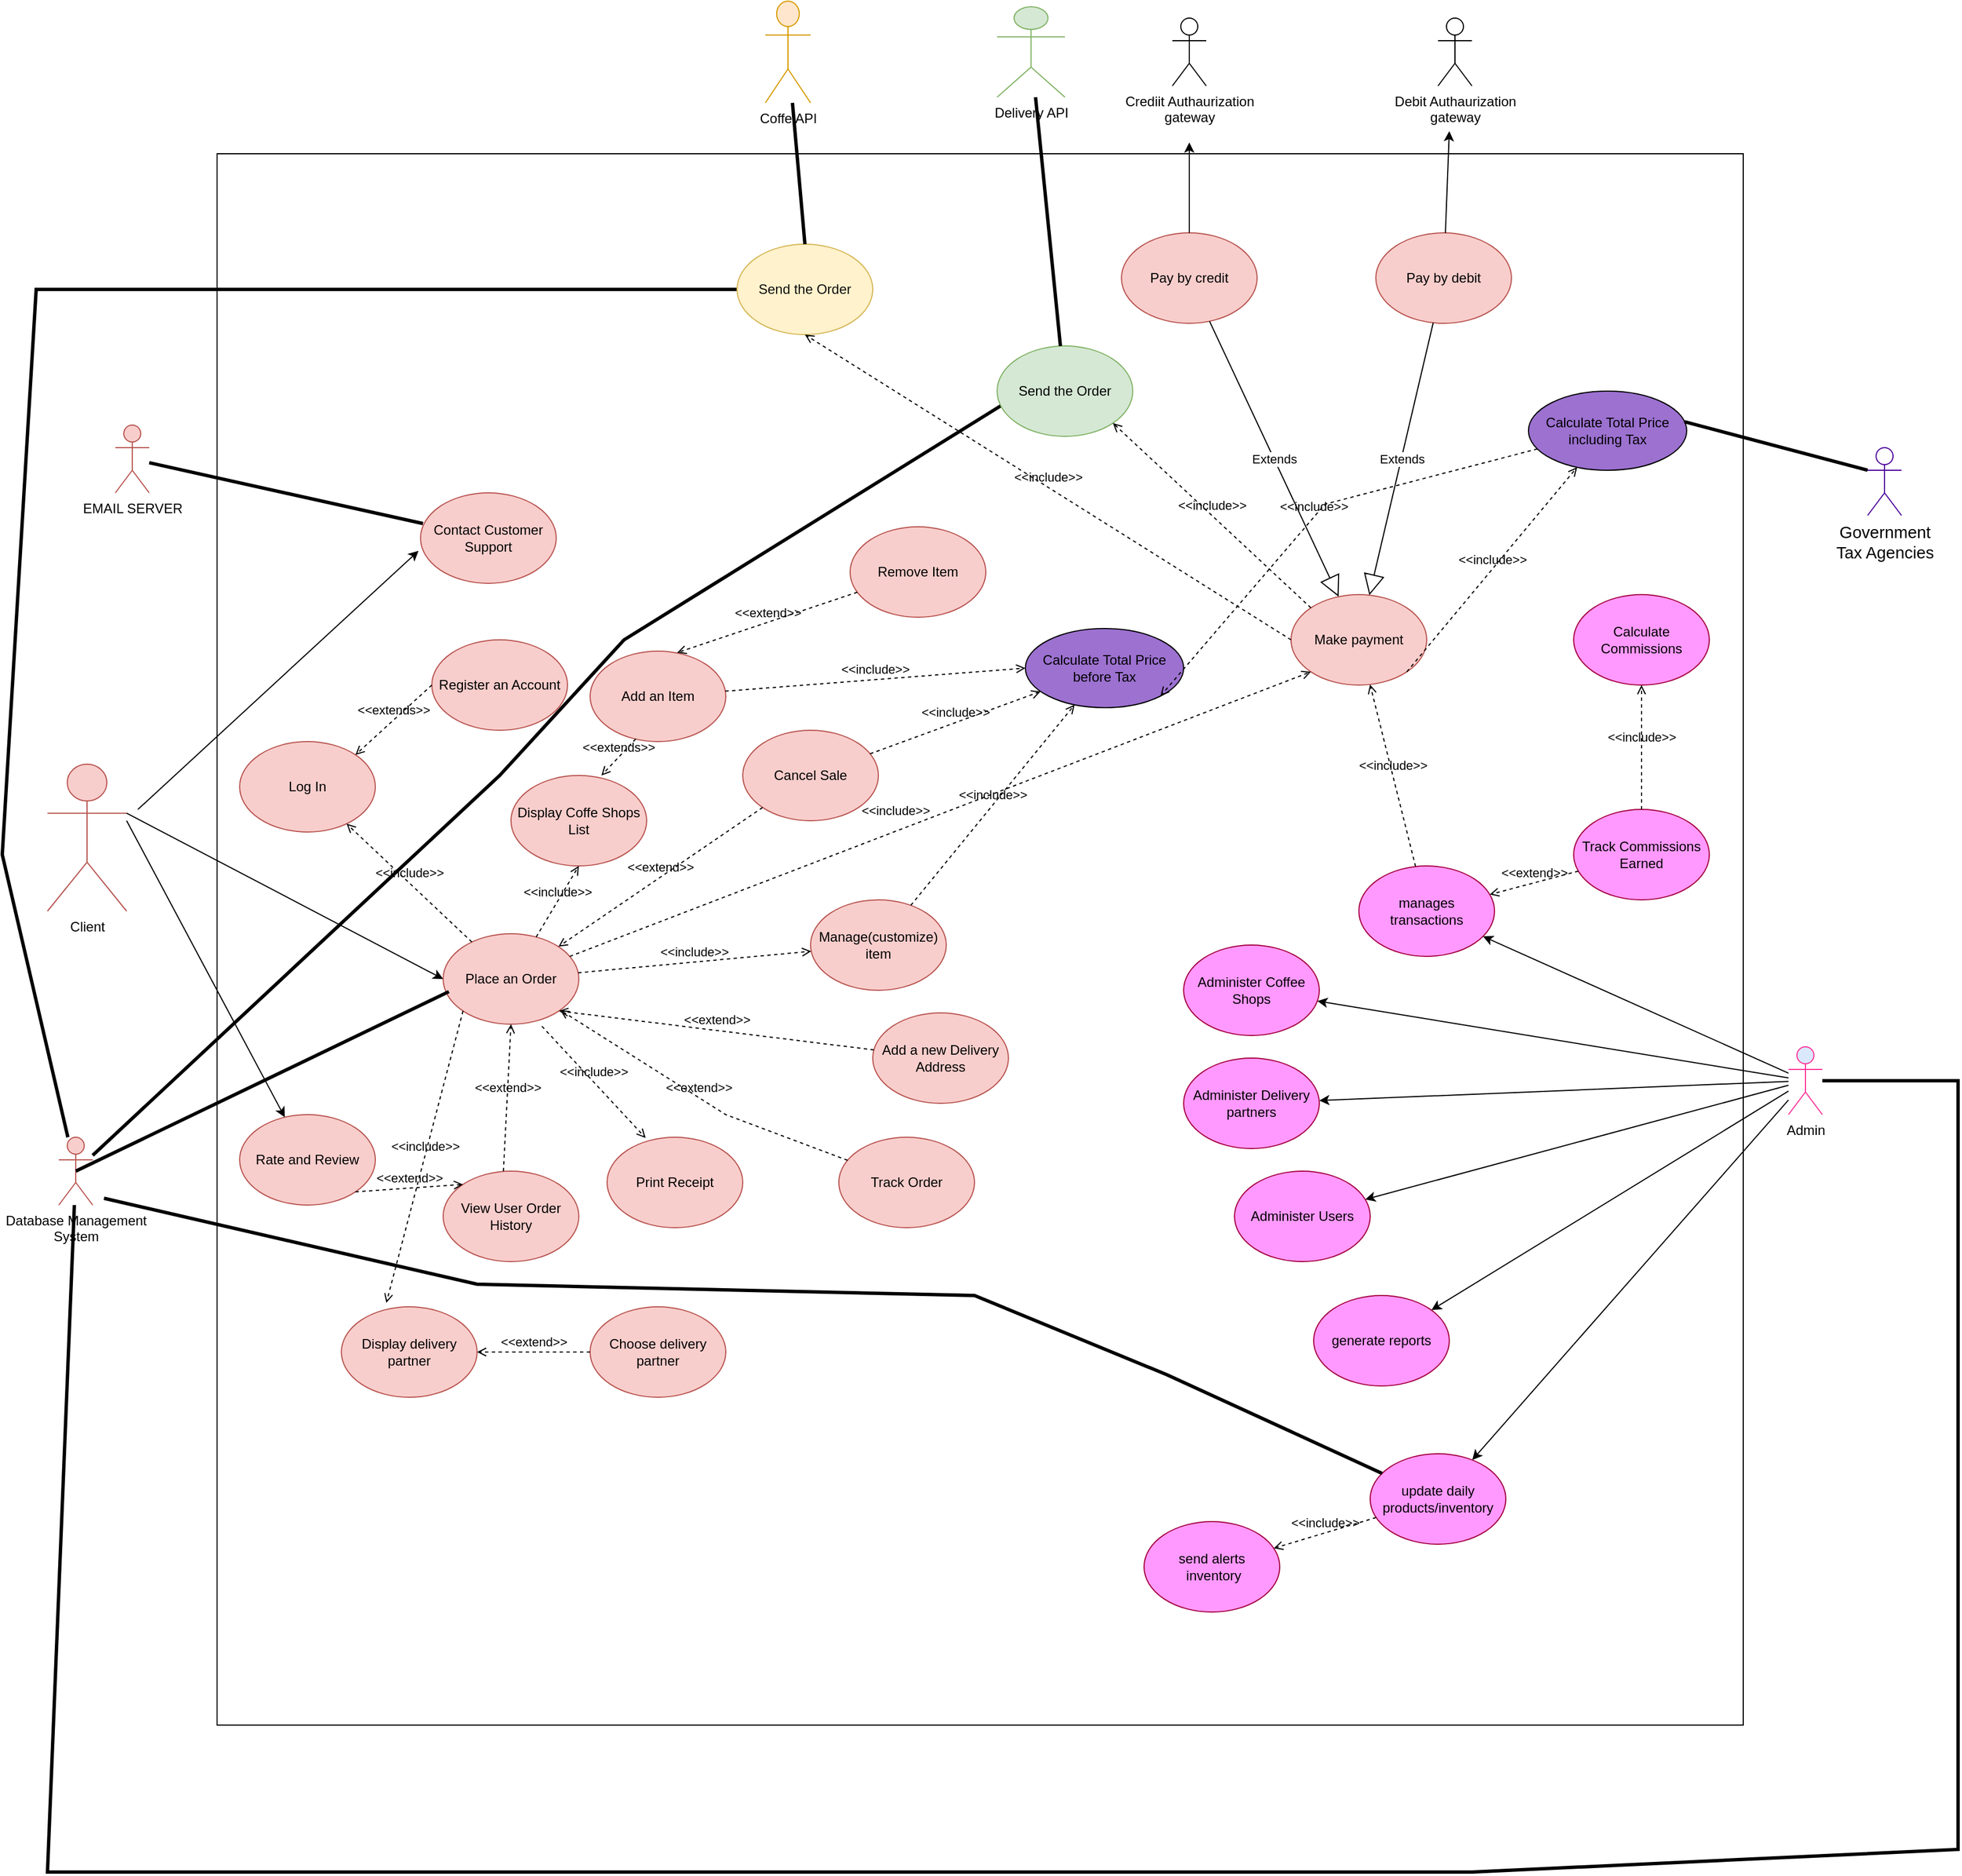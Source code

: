 <mxfile version="22.0.0" type="device">
  <diagram name="Page-1" id="sTJRgvNXDzEMZFxZdlQw">
    <mxGraphModel dx="4395" dy="4250" grid="1" gridSize="10" guides="1" tooltips="1" connect="1" arrows="1" fold="1" page="1" pageScale="1" pageWidth="850" pageHeight="1100" math="0" shadow="0">
      <root>
        <mxCell id="0" />
        <mxCell id="1" parent="0" />
        <mxCell id="hMdqXQ48uwnXY_CMlgty-1" value="" style="rounded=0;whiteSpace=wrap;html=1;" parent="1" vertex="1">
          <mxGeometry x="-100" y="-1420" width="1350" height="1390" as="geometry" />
        </mxCell>
        <mxCell id="Xq5EUk7_nCSowlIjBaB1-1" value="Register an Account" style="ellipse;whiteSpace=wrap;html=1;fillColor=#f8cecc;strokeColor=#b85450;fontColor=#000000;" parent="1" vertex="1">
          <mxGeometry x="90" y="-990" width="120" height="80" as="geometry" />
        </mxCell>
        <mxCell id="Xq5EUk7_nCSowlIjBaB1-2" value="Log In" style="ellipse;whiteSpace=wrap;html=1;fillColor=#f8cecc;strokeColor=#b85450;fontColor=#000000;" parent="1" vertex="1">
          <mxGeometry x="-80" y="-900" width="120" height="80" as="geometry" />
        </mxCell>
        <mxCell id="Xq5EUk7_nCSowlIjBaB1-3" value="Place an Order" style="ellipse;whiteSpace=wrap;html=1;fillColor=#f8cecc;strokeColor=#b85450;fontColor=#000000;" parent="1" vertex="1">
          <mxGeometry x="100" y="-730" width="120" height="80" as="geometry" />
        </mxCell>
        <mxCell id="Xq5EUk7_nCSowlIjBaB1-5" value="Add an Item" style="ellipse;whiteSpace=wrap;html=1;fillColor=#f8cecc;strokeColor=#b85450;fontColor=#000000;" parent="1" vertex="1">
          <mxGeometry x="230" y="-980" width="120" height="80" as="geometry" />
        </mxCell>
        <mxCell id="Xq5EUk7_nCSowlIjBaB1-6" value="Manage(customize) item" style="ellipse;whiteSpace=wrap;html=1;fillColor=#f8cecc;strokeColor=#b85450;fontColor=#000000;" parent="1" vertex="1">
          <mxGeometry x="425" y="-760" width="120" height="80" as="geometry" />
        </mxCell>
        <mxCell id="Xq5EUk7_nCSowlIjBaB1-8" value="Add a new Delivery Address" style="ellipse;whiteSpace=wrap;html=1;fillColor=#f8cecc;strokeColor=#b85450;fontColor=#000000;" parent="1" vertex="1">
          <mxGeometry x="480" y="-660" width="120" height="80" as="geometry" />
        </mxCell>
        <mxCell id="Xq5EUk7_nCSowlIjBaB1-10" value="Track Order" style="ellipse;whiteSpace=wrap;html=1;fillColor=#f8cecc;strokeColor=#b85450;fontColor=#000000;" parent="1" vertex="1">
          <mxGeometry x="450" y="-550" width="120" height="80" as="geometry" />
        </mxCell>
        <mxCell id="Xq5EUk7_nCSowlIjBaB1-11" value="View User Order History" style="ellipse;whiteSpace=wrap;html=1;fillColor=#f8cecc;strokeColor=#b85450;fontColor=#000000;" parent="1" vertex="1">
          <mxGeometry x="100" y="-520" width="120" height="80" as="geometry" />
        </mxCell>
        <mxCell id="Xq5EUk7_nCSowlIjBaB1-12" value="Rate and Review" style="ellipse;whiteSpace=wrap;html=1;fillColor=#f8cecc;strokeColor=#b85450;fontColor=#000000;" parent="1" vertex="1">
          <mxGeometry x="-80" y="-570" width="120" height="80" as="geometry" />
        </mxCell>
        <mxCell id="Xq5EUk7_nCSowlIjBaB1-13" value="Contact Customer Support" style="ellipse;whiteSpace=wrap;html=1;fillColor=#f8cecc;strokeColor=#b85450;fontColor=#000000;" parent="1" vertex="1">
          <mxGeometry x="80" y="-1120" width="120" height="80" as="geometry" />
        </mxCell>
        <mxCell id="Xq5EUk7_nCSowlIjBaB1-19" value="Administer Users" style="ellipse;whiteSpace=wrap;html=1;fillColor=#ff99ff;strokeColor=#A50040;fontColor=#000000;" parent="1" vertex="1">
          <mxGeometry x="800" y="-520" width="120" height="80" as="geometry" />
        </mxCell>
        <mxCell id="Xq5EUk7_nCSowlIjBaB1-20" value="Administer Coffee Shops" style="ellipse;whiteSpace=wrap;html=1;fillColor=#ff99ff;strokeColor=#A50040;fontColor=#000000;" parent="1" vertex="1">
          <mxGeometry x="755" y="-720" width="120" height="80" as="geometry" />
        </mxCell>
        <mxCell id="Xq5EUk7_nCSowlIjBaB1-21" value="Administer Delivery partners" style="ellipse;whiteSpace=wrap;html=1;fillColor=#ff99ff;strokeColor=#A50040;fontColor=#000000;" parent="1" vertex="1">
          <mxGeometry x="755" y="-620" width="120" height="80" as="geometry" />
        </mxCell>
        <mxCell id="Xq5EUk7_nCSowlIjBaB1-22" value="manages&lt;br&gt;transactions" style="ellipse;whiteSpace=wrap;html=1;fillColor=#ff99ff;strokeColor=#A50040;fontColor=#000000;rotation=0;" parent="1" vertex="1">
          <mxGeometry x="910" y="-790" width="120" height="80" as="geometry" />
        </mxCell>
        <mxCell id="Xq5EUk7_nCSowlIjBaB1-23" value="Calculate Commissions" style="ellipse;whiteSpace=wrap;html=1;fillColor=#FF99FF;fontColor=#000000;strokeColor=#A50040;" parent="1" vertex="1">
          <mxGeometry x="1100" y="-1030" width="120" height="80" as="geometry" />
        </mxCell>
        <mxCell id="Xq5EUk7_nCSowlIjBaB1-24" value="Track Commissions Earned" style="ellipse;whiteSpace=wrap;html=1;fillColor=#FF99FF;fontColor=#000000;strokeColor=#A50040;" parent="1" vertex="1">
          <mxGeometry x="1100" y="-840" width="120" height="80" as="geometry" />
        </mxCell>
        <mxCell id="Xq5EUk7_nCSowlIjBaB1-25" value="Client" style="shape=umlActor;verticalLabelPosition=bottom;verticalAlign=top;html=1;outlineConnect=0;fillColor=#f8cecc;strokeColor=#b85450;" parent="1" vertex="1">
          <mxGeometry x="-250" y="-880" width="70" height="130" as="geometry" />
        </mxCell>
        <mxCell id="Xq5EUk7_nCSowlIjBaB1-26" value="Coffe API" style="shape=umlActor;verticalLabelPosition=bottom;verticalAlign=top;html=1;outlineConnect=0;fillColor=#ffe6cc;strokeColor=#d79b00;" parent="1" vertex="1">
          <mxGeometry x="385" y="-1555" width="40" height="90" as="geometry" />
        </mxCell>
        <mxCell id="Xq5EUk7_nCSowlIjBaB1-29" value="Delivery API" style="shape=umlActor;verticalLabelPosition=bottom;verticalAlign=top;html=1;outlineConnect=0;fillColor=#d5e8d4;strokeColor=#82b366;" parent="1" vertex="1">
          <mxGeometry x="590" y="-1550" width="60" height="80" as="geometry" />
        </mxCell>
        <mxCell id="Xq5EUk7_nCSowlIjBaB1-30" value="Admin" style="shape=umlActor;verticalLabelPosition=bottom;verticalAlign=top;html=1;outlineConnect=0;fillColor=#dae8fc;strokeColor=#FF3399;" parent="1" vertex="1">
          <mxGeometry x="1290" y="-630" width="30" height="60" as="geometry" />
        </mxCell>
        <mxCell id="Xq5EUk7_nCSowlIjBaB1-33" value="" style="endArrow=classic;html=1;rounded=0;entryX=0;entryY=0.5;entryDx=0;entryDy=0;exitX=1;exitY=0.333;exitDx=0;exitDy=0;exitPerimeter=0;" parent="1" source="Xq5EUk7_nCSowlIjBaB1-25" target="Xq5EUk7_nCSowlIjBaB1-3" edge="1">
          <mxGeometry width="50" height="50" relative="1" as="geometry">
            <mxPoint x="-80" y="-820" as="sourcePoint" />
            <mxPoint x="260" y="-750" as="targetPoint" />
            <Array as="points" />
          </mxGeometry>
        </mxCell>
        <mxCell id="OXgtUQuK0AmhNx_8nESX-5" value="" style="endArrow=classic;html=1;rounded=0;" parent="1" source="Xq5EUk7_nCSowlIjBaB1-30" target="Xq5EUk7_nCSowlIjBaB1-19" edge="1">
          <mxGeometry width="50" height="50" relative="1" as="geometry">
            <mxPoint x="1244" y="-935" as="sourcePoint" />
            <mxPoint x="1315" y="-1020" as="targetPoint" />
          </mxGeometry>
        </mxCell>
        <mxCell id="OXgtUQuK0AmhNx_8nESX-6" value="" style="endArrow=classic;html=1;rounded=0;" parent="1" source="Xq5EUk7_nCSowlIjBaB1-30" target="Xq5EUk7_nCSowlIjBaB1-20" edge="1">
          <mxGeometry width="50" height="50" relative="1" as="geometry">
            <mxPoint x="1385" y="-966" as="sourcePoint" />
            <mxPoint x="1208" y="-1031" as="targetPoint" />
          </mxGeometry>
        </mxCell>
        <mxCell id="OXgtUQuK0AmhNx_8nESX-10" value="Cancel Sale" style="ellipse;whiteSpace=wrap;html=1;fillColor=#f8cecc;strokeColor=#b85450;fontColor=#000000;" parent="1" vertex="1">
          <mxGeometry x="365" y="-910" width="120" height="80" as="geometry" />
        </mxCell>
        <mxCell id="OXgtUQuK0AmhNx_8nESX-14" value="&amp;lt;&amp;lt;include&amp;gt;&amp;gt;" style="html=1;verticalAlign=bottom;labelBackgroundColor=none;endArrow=open;endFill=0;dashed=1;rounded=0;" parent="1" source="Xq5EUk7_nCSowlIjBaB1-3" target="Xq5EUk7_nCSowlIjBaB1-6" edge="1">
          <mxGeometry width="160" relative="1" as="geometry">
            <mxPoint x="498.052" y="-560.109" as="sourcePoint" />
            <mxPoint x="636" y="-575" as="targetPoint" />
          </mxGeometry>
        </mxCell>
        <mxCell id="OXgtUQuK0AmhNx_8nESX-16" value="Make payment" style="ellipse;whiteSpace=wrap;html=1;fillColor=#f8cecc;strokeColor=#b85450;fontColor=#000000;" parent="1" vertex="1">
          <mxGeometry x="850" y="-1030" width="120" height="80" as="geometry" />
        </mxCell>
        <mxCell id="OXgtUQuK0AmhNx_8nESX-18" value="&amp;lt;&amp;lt;extends&amp;gt;&amp;gt;" style="html=1;verticalAlign=bottom;labelBackgroundColor=none;endArrow=open;endFill=0;dashed=1;rounded=0;exitX=0.336;exitY=0.971;exitDx=0;exitDy=0;exitPerimeter=0;" parent="1" source="Xq5EUk7_nCSowlIjBaB1-5" edge="1">
          <mxGeometry width="160" relative="1" as="geometry">
            <mxPoint x="462.677" y="-587.033" as="sourcePoint" />
            <mxPoint x="240" y="-870" as="targetPoint" />
          </mxGeometry>
        </mxCell>
        <mxCell id="OXgtUQuK0AmhNx_8nESX-21" value="&amp;lt;&amp;lt;include&amp;gt;&amp;gt;" style="html=1;verticalAlign=bottom;labelBackgroundColor=none;endArrow=open;endFill=0;dashed=1;rounded=0;" parent="1" source="Xq5EUk7_nCSowlIjBaB1-3" target="Xq5EUk7_nCSowlIjBaB1-2" edge="1">
          <mxGeometry width="160" relative="1" as="geometry">
            <mxPoint x="183" y="-850" as="sourcePoint" />
            <mxPoint x="297" y="-1036" as="targetPoint" />
            <Array as="points" />
          </mxGeometry>
        </mxCell>
        <mxCell id="OXgtUQuK0AmhNx_8nESX-26" value="Display delivery partner" style="ellipse;whiteSpace=wrap;html=1;fillColor=#f8cecc;strokeColor=#b85450;fontColor=#000000;" parent="1" vertex="1">
          <mxGeometry x="10" y="-400" width="120" height="80" as="geometry" />
        </mxCell>
        <mxCell id="OXgtUQuK0AmhNx_8nESX-28" value="Calculate Total Price &lt;br&gt;including Tax" style="ellipse;whiteSpace=wrap;html=1;gradientColor=none;fillColor=#9c71d0;" parent="1" vertex="1">
          <mxGeometry x="1060" y="-1210" width="140" height="70" as="geometry" />
        </mxCell>
        <mxCell id="OXgtUQuK0AmhNx_8nESX-30" value="Calculate Total Price &lt;br&gt;before Tax" style="ellipse;whiteSpace=wrap;html=1;gradientColor=none;fillColor=#9c71d0;" parent="1" vertex="1">
          <mxGeometry x="615" y="-1000" width="140" height="70" as="geometry" />
        </mxCell>
        <mxCell id="OXgtUQuK0AmhNx_8nESX-31" value="&amp;lt;&amp;lt;include&amp;gt;&amp;gt;" style="html=1;verticalAlign=bottom;labelBackgroundColor=none;endArrow=open;endFill=0;dashed=1;rounded=0;entryX=1;entryY=1;entryDx=0;entryDy=0;" parent="1" source="OXgtUQuK0AmhNx_8nESX-28" target="OXgtUQuK0AmhNx_8nESX-30" edge="1">
          <mxGeometry width="160" relative="1" as="geometry">
            <mxPoint x="940" y="-935" as="sourcePoint" />
            <mxPoint x="870" y="-935" as="targetPoint" />
            <Array as="points">
              <mxPoint x="880" y="-1110" />
            </Array>
          </mxGeometry>
        </mxCell>
        <mxCell id="OXgtUQuK0AmhNx_8nESX-32" value="&lt;span style=&quot;font-size:11.0pt;line-height:&lt;br/&gt;115%;font-family:&amp;quot;Calibri&amp;quot;,sans-serif;mso-ascii-theme-font:minor-latin;&lt;br/&gt;mso-fareast-font-family:Calibri;mso-fareast-theme-font:minor-latin;mso-hansi-theme-font:&lt;br/&gt;minor-latin;mso-bidi-font-family:&amp;quot;Times New Roman&amp;quot;;mso-bidi-theme-font:minor-bidi;&lt;br/&gt;mso-ansi-language:EN-US;mso-fareast-language:EN-US;mso-bidi-language:AR-SA&quot; lang=&quot;EN-US&quot;&gt;Government&lt;br/&gt;Tax Agencies&lt;/span&gt;" style="shape=umlActor;verticalLabelPosition=bottom;verticalAlign=top;html=1;strokeColor=#4C0099;fillColor=#FFFFFF;" parent="1" vertex="1">
          <mxGeometry x="1360" y="-1160" width="30" height="60" as="geometry" />
        </mxCell>
        <mxCell id="OXgtUQuK0AmhNx_8nESX-33" value="&amp;lt;&amp;lt;include&amp;gt;&amp;gt;" style="html=1;verticalAlign=bottom;labelBackgroundColor=none;endArrow=open;endFill=0;dashed=1;rounded=0;entryX=0;entryY=0.5;entryDx=0;entryDy=0;" parent="1" source="Xq5EUk7_nCSowlIjBaB1-5" target="OXgtUQuK0AmhNx_8nESX-30" edge="1">
          <mxGeometry width="160" relative="1" as="geometry">
            <mxPoint x="580" y="-980" as="sourcePoint" />
            <mxPoint x="828.02" y="-867.03" as="targetPoint" />
          </mxGeometry>
        </mxCell>
        <mxCell id="OXgtUQuK0AmhNx_8nESX-34" value="" style="endArrow=none;startArrow=none;endFill=0;startFill=0;endSize=8;html=1;verticalAlign=bottom;labelBackgroundColor=none;strokeWidth=3;rounded=0;exitX=0.986;exitY=0.386;exitDx=0;exitDy=0;entryX=0;entryY=0.333;entryDx=0;entryDy=0;entryPerimeter=0;exitPerimeter=0;" parent="1" source="OXgtUQuK0AmhNx_8nESX-28" target="OXgtUQuK0AmhNx_8nESX-32" edge="1">
          <mxGeometry width="160" relative="1" as="geometry">
            <mxPoint x="1655" y="-1410" as="sourcePoint" />
            <mxPoint x="1865" y="-1465" as="targetPoint" />
          </mxGeometry>
        </mxCell>
        <mxCell id="OXgtUQuK0AmhNx_8nESX-35" value="&amp;lt;&amp;lt;include&amp;gt;&amp;gt;" style="html=1;verticalAlign=bottom;labelBackgroundColor=none;endArrow=open;endFill=0;dashed=1;rounded=0;" parent="1" source="OXgtUQuK0AmhNx_8nESX-10" target="OXgtUQuK0AmhNx_8nESX-30" edge="1">
          <mxGeometry width="160" relative="1" as="geometry">
            <mxPoint x="670" y="-890" as="sourcePoint" />
            <mxPoint x="685" y="-866.25" as="targetPoint" />
          </mxGeometry>
        </mxCell>
        <mxCell id="OXgtUQuK0AmhNx_8nESX-36" value="&amp;lt;&amp;lt;include&amp;gt;&amp;gt;" style="html=1;verticalAlign=bottom;labelBackgroundColor=none;endArrow=open;endFill=0;dashed=1;rounded=0;" parent="1" source="Xq5EUk7_nCSowlIjBaB1-6" target="OXgtUQuK0AmhNx_8nESX-30" edge="1">
          <mxGeometry width="160" relative="1" as="geometry">
            <mxPoint x="436" y="-856" as="sourcePoint" />
            <mxPoint x="583" y="-939" as="targetPoint" />
          </mxGeometry>
        </mxCell>
        <mxCell id="OXgtUQuK0AmhNx_8nESX-37" value="Remove Item" style="ellipse;whiteSpace=wrap;html=1;fillColor=#f8cecc;strokeColor=#b85450;fontColor=#000000;" parent="1" vertex="1">
          <mxGeometry x="460" y="-1090" width="120" height="80" as="geometry" />
        </mxCell>
        <mxCell id="OXgtUQuK0AmhNx_8nESX-39" value="&amp;lt;&amp;lt;extend&amp;gt;&amp;gt;" style="html=1;verticalAlign=bottom;labelBackgroundColor=none;endArrow=open;endFill=0;dashed=1;rounded=0;entryX=0.641;entryY=0.017;entryDx=0;entryDy=0;entryPerimeter=0;" parent="1" source="OXgtUQuK0AmhNx_8nESX-37" target="Xq5EUk7_nCSowlIjBaB1-5" edge="1">
          <mxGeometry width="160" relative="1" as="geometry">
            <mxPoint x="209" y="-578" as="sourcePoint" />
            <mxPoint x="301" y="-592" as="targetPoint" />
            <Array as="points" />
          </mxGeometry>
        </mxCell>
        <mxCell id="OXgtUQuK0AmhNx_8nESX-40" value="Print Receipt" style="ellipse;whiteSpace=wrap;html=1;fillColor=#f8cecc;strokeColor=#b85450;fontColor=#000000;" parent="1" vertex="1">
          <mxGeometry x="245" y="-550" width="120" height="80" as="geometry" />
        </mxCell>
        <mxCell id="OXgtUQuK0AmhNx_8nESX-41" value="&amp;lt;&amp;lt;include&amp;gt;&amp;gt;" style="html=1;verticalAlign=bottom;labelBackgroundColor=none;endArrow=open;endFill=0;dashed=1;rounded=0;exitX=0.728;exitY=1.023;exitDx=0;exitDy=0;exitPerimeter=0;entryX=0.284;entryY=0.008;entryDx=0;entryDy=0;entryPerimeter=0;" parent="1" source="Xq5EUk7_nCSowlIjBaB1-3" target="OXgtUQuK0AmhNx_8nESX-40" edge="1">
          <mxGeometry width="160" relative="1" as="geometry">
            <mxPoint x="310" y="-410" as="sourcePoint" />
            <mxPoint x="270" y="-560" as="targetPoint" />
          </mxGeometry>
        </mxCell>
        <mxCell id="OXgtUQuK0AmhNx_8nESX-43" value="Debit Authaurization &lt;br&gt;gateway" style="shape=umlActor;verticalLabelPosition=bottom;verticalAlign=top;html=1;" parent="1" vertex="1">
          <mxGeometry x="980" y="-1540" width="30" height="60" as="geometry" />
        </mxCell>
        <mxCell id="OXgtUQuK0AmhNx_8nESX-44" value="Crediit Authaurization &lt;br&gt;gateway" style="shape=umlActor;verticalLabelPosition=bottom;verticalAlign=top;html=1;" parent="1" vertex="1">
          <mxGeometry x="745" y="-1540" width="30" height="60" as="geometry" />
        </mxCell>
        <mxCell id="OXgtUQuK0AmhNx_8nESX-45" value="Pay by debit" style="ellipse;whiteSpace=wrap;html=1;fillColor=#f8cecc;strokeColor=#b85450;fontColor=#000000;" parent="1" vertex="1">
          <mxGeometry x="925" y="-1350" width="120" height="80" as="geometry" />
        </mxCell>
        <mxCell id="OXgtUQuK0AmhNx_8nESX-46" value="Pay by credit" style="ellipse;whiteSpace=wrap;html=1;fillColor=#f8cecc;strokeColor=#b85450;fontColor=#000000;" parent="1" vertex="1">
          <mxGeometry x="700" y="-1350" width="120" height="80" as="geometry" />
        </mxCell>
        <mxCell id="OXgtUQuK0AmhNx_8nESX-48" value="Extends" style="endArrow=block;endSize=16;endFill=0;html=1;rounded=0;" parent="1" source="OXgtUQuK0AmhNx_8nESX-45" target="OXgtUQuK0AmhNx_8nESX-16" edge="1">
          <mxGeometry width="160" relative="1" as="geometry">
            <mxPoint x="1275" y="-1090.53" as="sourcePoint" />
            <mxPoint x="1060" y="-1090.53" as="targetPoint" />
          </mxGeometry>
        </mxCell>
        <mxCell id="OXgtUQuK0AmhNx_8nESX-49" value="Extends" style="endArrow=block;endSize=16;endFill=0;html=1;rounded=0;" parent="1" source="OXgtUQuK0AmhNx_8nESX-46" target="OXgtUQuK0AmhNx_8nESX-16" edge="1">
          <mxGeometry width="160" relative="1" as="geometry">
            <mxPoint x="965" y="-1075" as="sourcePoint" />
            <mxPoint x="900" y="-1000" as="targetPoint" />
          </mxGeometry>
        </mxCell>
        <mxCell id="OXgtUQuK0AmhNx_8nESX-51" value="" style="endArrow=classic;html=1;rounded=0;" parent="1" source="OXgtUQuK0AmhNx_8nESX-46" edge="1">
          <mxGeometry width="50" height="50" relative="1" as="geometry">
            <mxPoint x="842.5" y="-1326" as="sourcePoint" />
            <mxPoint x="760" y="-1430" as="targetPoint" />
          </mxGeometry>
        </mxCell>
        <mxCell id="OXgtUQuK0AmhNx_8nESX-52" value="" style="endArrow=classic;html=1;rounded=0;" parent="1" source="OXgtUQuK0AmhNx_8nESX-45" edge="1">
          <mxGeometry width="50" height="50" relative="1" as="geometry">
            <mxPoint x="770" y="-1340" as="sourcePoint" />
            <mxPoint x="990" y="-1440" as="targetPoint" />
          </mxGeometry>
        </mxCell>
        <mxCell id="OXgtUQuK0AmhNx_8nESX-67" value="" style="endArrow=classic;html=1;rounded=0;" parent="1" source="Xq5EUk7_nCSowlIjBaB1-30" target="Xq5EUk7_nCSowlIjBaB1-21" edge="1">
          <mxGeometry width="50" height="50" relative="1" as="geometry">
            <mxPoint x="1183.75" y="-930" as="sourcePoint" />
            <mxPoint x="1151.75" y="-1021" as="targetPoint" />
          </mxGeometry>
        </mxCell>
        <mxCell id="OXgtUQuK0AmhNx_8nESX-68" value="" style="endArrow=classic;html=1;rounded=0;" parent="1" source="Xq5EUk7_nCSowlIjBaB1-30" target="Xq5EUk7_nCSowlIjBaB1-22" edge="1">
          <mxGeometry width="50" height="50" relative="1" as="geometry">
            <mxPoint x="1321" y="-940" as="sourcePoint" />
            <mxPoint x="1381" y="-1111" as="targetPoint" />
          </mxGeometry>
        </mxCell>
        <mxCell id="OXgtUQuK0AmhNx_8nESX-71" value="send alerts&lt;br&gt;&amp;nbsp;inventory" style="ellipse;whiteSpace=wrap;html=1;fillColor=#FF99FF;fontColor=#000000;strokeColor=#A50040;" parent="1" vertex="1">
          <mxGeometry x="720" y="-210" width="120" height="80" as="geometry" />
        </mxCell>
        <mxCell id="OXgtUQuK0AmhNx_8nESX-73" value="update daily products/inventory" style="ellipse;whiteSpace=wrap;html=1;fillColor=#FF99FF;fontColor=#000000;strokeColor=#A50040;" parent="1" vertex="1">
          <mxGeometry x="920" y="-270" width="120" height="80" as="geometry" />
        </mxCell>
        <mxCell id="OXgtUQuK0AmhNx_8nESX-75" value="generate reports&lt;span id=&quot;docs-internal-guid-7f99d97e-7fff-2284-a1e5-a3dbc134dcc0&quot;&gt;&lt;/span&gt;" style="ellipse;whiteSpace=wrap;html=1;fillColor=#FF99FF;fontColor=#000000;strokeColor=#A50040;" parent="1" vertex="1">
          <mxGeometry x="870" y="-410" width="120" height="80" as="geometry" />
        </mxCell>
        <mxCell id="OXgtUQuK0AmhNx_8nESX-77" style="edgeStyle=orthogonalEdgeStyle;rounded=0;orthogonalLoop=1;jettySize=auto;html=1;exitX=0.5;exitY=1;exitDx=0;exitDy=0;" parent="1" edge="1">
          <mxGeometry relative="1" as="geometry">
            <mxPoint x="1328.75" y="-1140" as="sourcePoint" />
            <mxPoint x="1328.75" y="-1140" as="targetPoint" />
          </mxGeometry>
        </mxCell>
        <mxCell id="OXgtUQuK0AmhNx_8nESX-79" value="" style="endArrow=classic;html=1;rounded=0;" parent="1" source="Xq5EUk7_nCSowlIjBaB1-30" target="OXgtUQuK0AmhNx_8nESX-75" edge="1">
          <mxGeometry width="50" height="50" relative="1" as="geometry">
            <mxPoint x="1290" y="-341.274" as="sourcePoint" />
            <mxPoint x="995" y="-297" as="targetPoint" />
          </mxGeometry>
        </mxCell>
        <mxCell id="z5RiR3NkzW2aYS1b_1lf-4" value="" style="endArrow=classic;html=1;rounded=0;" parent="1" source="Xq5EUk7_nCSowlIjBaB1-30" target="OXgtUQuK0AmhNx_8nESX-73" edge="1">
          <mxGeometry width="50" height="50" relative="1" as="geometry">
            <mxPoint x="1290" y="-347.518" as="sourcePoint" />
            <mxPoint x="939" y="-273" as="targetPoint" />
          </mxGeometry>
        </mxCell>
        <mxCell id="z5RiR3NkzW2aYS1b_1lf-6" value="&amp;lt;&amp;lt;include&amp;gt;&amp;gt;" style="html=1;verticalAlign=bottom;labelBackgroundColor=none;endArrow=open;endFill=0;dashed=1;rounded=0;" parent="1" source="OXgtUQuK0AmhNx_8nESX-73" target="OXgtUQuK0AmhNx_8nESX-71" edge="1">
          <mxGeometry width="160" relative="1" as="geometry">
            <mxPoint x="385" y="-380" as="sourcePoint" />
            <mxPoint x="315" y="-430" as="targetPoint" />
          </mxGeometry>
        </mxCell>
        <mxCell id="z5RiR3NkzW2aYS1b_1lf-9" value="&amp;lt;&amp;lt;include&amp;gt;&amp;gt;" style="html=1;verticalAlign=bottom;labelBackgroundColor=none;endArrow=open;endFill=0;dashed=1;rounded=0;" parent="1" source="Xq5EUk7_nCSowlIjBaB1-24" target="Xq5EUk7_nCSowlIjBaB1-23" edge="1">
          <mxGeometry width="160" relative="1" as="geometry">
            <mxPoint x="144" y="-48.2" as="sourcePoint" />
            <mxPoint x="211" y="-81.2" as="targetPoint" />
          </mxGeometry>
        </mxCell>
        <mxCell id="z5RiR3NkzW2aYS1b_1lf-11" value="" style="endArrow=classic;html=1;rounded=0;" parent="1" target="Xq5EUk7_nCSowlIjBaB1-12" edge="1">
          <mxGeometry width="50" height="50" relative="1" as="geometry">
            <mxPoint x="-180" y="-830" as="sourcePoint" />
            <mxPoint x="101" y="-360" as="targetPoint" />
          </mxGeometry>
        </mxCell>
        <mxCell id="JF2xtDDntb4BZ5z6KnbR-6" value="&amp;lt;&amp;lt;include&amp;gt;&amp;gt;" style="html=1;verticalAlign=bottom;labelBackgroundColor=none;endArrow=open;endFill=0;dashed=1;rounded=0;exitX=0;exitY=1;exitDx=0;exitDy=0;entryX=0.331;entryY=-0.043;entryDx=0;entryDy=0;entryPerimeter=0;" parent="1" source="Xq5EUk7_nCSowlIjBaB1-3" target="OXgtUQuK0AmhNx_8nESX-26" edge="1">
          <mxGeometry width="160" relative="1" as="geometry">
            <mxPoint x="160" y="-340" as="sourcePoint" />
            <mxPoint x="-40" y="-430" as="targetPoint" />
            <Array as="points" />
          </mxGeometry>
        </mxCell>
        <mxCell id="JF2xtDDntb4BZ5z6KnbR-12" value="" style="endArrow=classic;html=1;rounded=0;entryX=-0.015;entryY=0.641;entryDx=0;entryDy=0;entryPerimeter=0;" parent="1" target="Xq5EUk7_nCSowlIjBaB1-13" edge="1">
          <mxGeometry width="50" height="50" relative="1" as="geometry">
            <mxPoint x="-170" y="-840" as="sourcePoint" />
            <mxPoint x="330" y="-920" as="targetPoint" />
          </mxGeometry>
        </mxCell>
        <mxCell id="JF2xtDDntb4BZ5z6KnbR-13" value="&amp;lt;&amp;lt;extends&amp;gt;&amp;gt;" style="html=1;verticalAlign=bottom;labelBackgroundColor=none;endArrow=open;endFill=0;dashed=1;rounded=0;exitX=0;exitY=0.5;exitDx=0;exitDy=0;entryX=1;entryY=0;entryDx=0;entryDy=0;" parent="1" source="Xq5EUk7_nCSowlIjBaB1-1" target="Xq5EUk7_nCSowlIjBaB1-2" edge="1">
          <mxGeometry width="160" relative="1" as="geometry">
            <mxPoint x="202" y="-767" as="sourcePoint" />
            <mxPoint x="278" y="-893" as="targetPoint" />
          </mxGeometry>
        </mxCell>
        <mxCell id="JF2xtDDntb4BZ5z6KnbR-15" value="&amp;lt;&amp;lt;include&amp;gt;&amp;gt;" style="html=1;verticalAlign=bottom;labelBackgroundColor=none;endArrow=open;endFill=0;dashed=1;rounded=0;" parent="1" source="Xq5EUk7_nCSowlIjBaB1-22" target="OXgtUQuK0AmhNx_8nESX-16" edge="1">
          <mxGeometry width="160" relative="1" as="geometry">
            <mxPoint x="615" y="-469" as="sourcePoint" />
            <mxPoint x="1150" y="-560" as="targetPoint" />
            <Array as="points" />
          </mxGeometry>
        </mxCell>
        <mxCell id="JF2xtDDntb4BZ5z6KnbR-16" value="EMAIL SERVER" style="shape=umlActor;verticalLabelPosition=bottom;verticalAlign=top;html=1;outlineConnect=0;fillColor=#f8cecc;strokeColor=#b85450;" parent="1" vertex="1">
          <mxGeometry x="-190" y="-1180" width="30" height="60" as="geometry" />
        </mxCell>
        <mxCell id="JF2xtDDntb4BZ5z6KnbR-22" value="" style="endArrow=none;startArrow=none;endFill=0;startFill=0;endSize=8;html=1;verticalAlign=bottom;labelBackgroundColor=none;strokeWidth=3;rounded=0;entryX=0.018;entryY=0.339;entryDx=0;entryDy=0;entryPerimeter=0;" parent="1" source="JF2xtDDntb4BZ5z6KnbR-16" target="Xq5EUk7_nCSowlIjBaB1-13" edge="1">
          <mxGeometry width="160" relative="1" as="geometry">
            <mxPoint x="-160" y="-1130.59" as="sourcePoint" />
            <mxPoint y="-1130.59" as="targetPoint" />
          </mxGeometry>
        </mxCell>
        <mxCell id="JF2xtDDntb4BZ5z6KnbR-23" value="Display Coffe Shops List" style="ellipse;whiteSpace=wrap;html=1;fillColor=#f8cecc;strokeColor=#b85450;fontColor=#000000;" parent="1" vertex="1">
          <mxGeometry x="160" y="-870" width="120" height="80" as="geometry" />
        </mxCell>
        <mxCell id="JF2xtDDntb4BZ5z6KnbR-24" value="&amp;lt;&amp;lt;include&amp;gt;&amp;gt;" style="html=1;verticalAlign=bottom;labelBackgroundColor=none;endArrow=open;endFill=0;dashed=1;rounded=0;entryX=0.5;entryY=1;entryDx=0;entryDy=0;" parent="1" source="Xq5EUk7_nCSowlIjBaB1-3" target="JF2xtDDntb4BZ5z6KnbR-23" edge="1">
          <mxGeometry width="160" relative="1" as="geometry">
            <mxPoint x="180" y="-738.5" as="sourcePoint" />
            <mxPoint x="294" y="-761.5" as="targetPoint" />
          </mxGeometry>
        </mxCell>
        <mxCell id="JF2xtDDntb4BZ5z6KnbR-26" value="&amp;lt;&amp;lt;extend&amp;gt;&amp;gt;" style="html=1;verticalAlign=bottom;labelBackgroundColor=none;endArrow=open;endFill=0;dashed=1;rounded=0;exitX=0;exitY=1;exitDx=0;exitDy=0;" parent="1" source="OXgtUQuK0AmhNx_8nESX-10" target="Xq5EUk7_nCSowlIjBaB1-3" edge="1">
          <mxGeometry width="160" relative="1" as="geometry">
            <mxPoint x="476" y="-1022" as="sourcePoint" />
            <mxPoint x="317" y="-969" as="targetPoint" />
            <Array as="points" />
          </mxGeometry>
        </mxCell>
        <mxCell id="JF2xtDDntb4BZ5z6KnbR-28" value="&amp;lt;&amp;lt;extend&amp;gt;&amp;gt;" style="html=1;verticalAlign=bottom;labelBackgroundColor=none;endArrow=open;endFill=0;dashed=1;rounded=0;entryX=1;entryY=1;entryDx=0;entryDy=0;" parent="1" source="Xq5EUk7_nCSowlIjBaB1-8" target="Xq5EUk7_nCSowlIjBaB1-3" edge="1">
          <mxGeometry width="160" relative="1" as="geometry">
            <mxPoint x="393" y="-832" as="sourcePoint" />
            <mxPoint x="212" y="-709" as="targetPoint" />
            <Array as="points" />
          </mxGeometry>
        </mxCell>
        <mxCell id="JF2xtDDntb4BZ5z6KnbR-30" value="&amp;lt;&amp;lt;extend&amp;gt;&amp;gt;" style="html=1;verticalAlign=bottom;labelBackgroundColor=none;endArrow=open;endFill=0;dashed=1;rounded=0;exitX=0.444;exitY=0.001;exitDx=0;exitDy=0;exitPerimeter=0;entryX=0.5;entryY=1;entryDx=0;entryDy=0;" parent="1" source="Xq5EUk7_nCSowlIjBaB1-11" target="Xq5EUk7_nCSowlIjBaB1-3" edge="1">
          <mxGeometry width="160" relative="1" as="geometry">
            <mxPoint x="412.76" y="-444.25" as="sourcePoint" />
            <mxPoint x="367.246" y="-635.753" as="targetPoint" />
          </mxGeometry>
        </mxCell>
        <mxCell id="JF2xtDDntb4BZ5z6KnbR-31" value="&amp;lt;&amp;lt;extend&amp;gt;&amp;gt;" style="html=1;verticalAlign=bottom;labelBackgroundColor=none;endArrow=open;endFill=0;dashed=1;rounded=0;entryX=0;entryY=0;entryDx=0;entryDy=0;exitX=1;exitY=1;exitDx=0;exitDy=0;" parent="1" source="Xq5EUk7_nCSowlIjBaB1-12" target="Xq5EUk7_nCSowlIjBaB1-11" edge="1">
          <mxGeometry width="160" relative="1" as="geometry">
            <mxPoint x="272" y="-641" as="sourcePoint" />
            <mxPoint x="212" y="-652" as="targetPoint" />
            <Array as="points" />
          </mxGeometry>
        </mxCell>
        <mxCell id="JF2xtDDntb4BZ5z6KnbR-32" value="Choose delivery partner" style="ellipse;whiteSpace=wrap;html=1;fillColor=#f8cecc;strokeColor=#b85450;fontColor=#000000;" parent="1" vertex="1">
          <mxGeometry x="230" y="-400" width="120" height="80" as="geometry" />
        </mxCell>
        <mxCell id="JF2xtDDntb4BZ5z6KnbR-33" value="&amp;lt;&amp;lt;extend&amp;gt;&amp;gt;" style="html=1;verticalAlign=bottom;labelBackgroundColor=none;endArrow=open;endFill=0;dashed=1;rounded=0;" parent="1" source="JF2xtDDntb4BZ5z6KnbR-32" target="OXgtUQuK0AmhNx_8nESX-26" edge="1">
          <mxGeometry width="160" relative="1" as="geometry">
            <mxPoint x="163" y="-510" as="sourcePoint" />
            <mxPoint x="170" y="-640" as="targetPoint" />
          </mxGeometry>
        </mxCell>
        <mxCell id="JF2xtDDntb4BZ5z6KnbR-35" value="Database Management&lt;br&gt;System" style="shape=umlActor;verticalLabelPosition=bottom;verticalAlign=top;html=1;outlineConnect=0;fillColor=#f8cecc;strokeColor=#b85450;" parent="1" vertex="1">
          <mxGeometry x="-240" y="-550" width="30" height="60" as="geometry" />
        </mxCell>
        <mxCell id="JF2xtDDntb4BZ5z6KnbR-37" value="" style="endArrow=none;startArrow=none;endFill=0;startFill=0;endSize=8;html=1;verticalAlign=bottom;labelBackgroundColor=none;strokeWidth=3;rounded=0;entryX=0.5;entryY=0.5;entryDx=0;entryDy=0;entryPerimeter=0;exitX=0.042;exitY=0.64;exitDx=0;exitDy=0;exitPerimeter=0;" parent="1" source="Xq5EUk7_nCSowlIjBaB1-3" target="JF2xtDDntb4BZ5z6KnbR-35" edge="1">
          <mxGeometry width="160" relative="1" as="geometry">
            <mxPoint x="-352" y="-627" as="sourcePoint" />
            <mxPoint x="-110" y="-573" as="targetPoint" />
          </mxGeometry>
        </mxCell>
        <mxCell id="JF2xtDDntb4BZ5z6KnbR-38" value="" style="endArrow=none;startArrow=none;endFill=0;startFill=0;endSize=8;html=1;verticalAlign=bottom;labelBackgroundColor=none;strokeWidth=3;rounded=0;exitX=0.04;exitY=0.65;exitDx=0;exitDy=0;exitPerimeter=0;" parent="1" source="JF2xtDDntb4BZ5z6KnbR-39" target="JF2xtDDntb4BZ5z6KnbR-35" edge="1">
          <mxGeometry width="160" relative="1" as="geometry">
            <mxPoint y="-469" as="sourcePoint" />
            <mxPoint x="-330" y="-310" as="targetPoint" />
            <Array as="points">
              <mxPoint x="260" y="-990" />
              <mxPoint x="150" y="-870" />
            </Array>
          </mxGeometry>
        </mxCell>
        <mxCell id="JF2xtDDntb4BZ5z6KnbR-39" value="Send the Order" style="ellipse;whiteSpace=wrap;html=1;fillColor=#d5e8d4;strokeColor=#82b366;fontColor=#000000;" parent="1" vertex="1">
          <mxGeometry x="590" y="-1250" width="120" height="80" as="geometry" />
        </mxCell>
        <mxCell id="JF2xtDDntb4BZ5z6KnbR-40" value="" style="endArrow=none;startArrow=none;endFill=0;startFill=0;endSize=8;html=1;verticalAlign=bottom;labelBackgroundColor=none;strokeWidth=3;rounded=0;" parent="1" source="JF2xtDDntb4BZ5z6KnbR-39" target="Xq5EUk7_nCSowlIjBaB1-29" edge="1">
          <mxGeometry width="160" relative="1" as="geometry">
            <mxPoint x="-25" y="-283" as="sourcePoint" />
            <mxPoint x="-200" y="-492" as="targetPoint" />
          </mxGeometry>
        </mxCell>
        <mxCell id="JF2xtDDntb4BZ5z6KnbR-41" value="" style="endArrow=none;startArrow=none;endFill=0;startFill=0;endSize=8;html=1;verticalAlign=bottom;labelBackgroundColor=none;strokeWidth=3;rounded=0;exitX=0;exitY=0.5;exitDx=0;exitDy=0;" parent="1" source="M-fv6R2Sp7VxjSny5AUz-5" target="JF2xtDDntb4BZ5z6KnbR-35" edge="1">
          <mxGeometry width="160" relative="1" as="geometry">
            <mxPoint x="-160" y="-300" as="sourcePoint" />
            <mxPoint x="-290" y="-440" as="targetPoint" />
            <Array as="points">
              <mxPoint x="-260" y="-1300" />
              <mxPoint x="-290" y="-800" />
            </Array>
          </mxGeometry>
        </mxCell>
        <mxCell id="JF2xtDDntb4BZ5z6KnbR-43" value="&amp;lt;&amp;lt;include&amp;gt;&amp;gt;" style="html=1;verticalAlign=bottom;labelBackgroundColor=none;endArrow=open;endFill=0;dashed=1;rounded=0;entryX=0;entryY=1;entryDx=0;entryDy=0;" parent="1" source="Xq5EUk7_nCSowlIjBaB1-3" target="OXgtUQuK0AmhNx_8nESX-16" edge="1">
          <mxGeometry x="-0.112" y="9" width="160" relative="1" as="geometry">
            <mxPoint x="228" y="-691" as="sourcePoint" />
            <mxPoint x="342" y="-714" as="targetPoint" />
            <mxPoint as="offset" />
          </mxGeometry>
        </mxCell>
        <mxCell id="JF2xtDDntb4BZ5z6KnbR-44" value="&amp;lt;&amp;lt;include&amp;gt;&amp;gt;" style="html=1;verticalAlign=bottom;labelBackgroundColor=none;endArrow=open;endFill=0;dashed=1;rounded=0;exitX=1;exitY=1;exitDx=0;exitDy=0;" parent="1" source="OXgtUQuK0AmhNx_8nESX-16" target="OXgtUQuK0AmhNx_8nESX-28" edge="1">
          <mxGeometry width="160" relative="1" as="geometry">
            <mxPoint x="1108" y="-1030" as="sourcePoint" />
            <mxPoint x="980" y="-980" as="targetPoint" />
            <Array as="points" />
          </mxGeometry>
        </mxCell>
        <mxCell id="hMdqXQ48uwnXY_CMlgty-5" value="" style="endArrow=none;startArrow=none;endFill=0;startFill=0;endSize=8;html=1;verticalAlign=bottom;labelBackgroundColor=none;strokeWidth=3;rounded=0;" parent="1" source="Xq5EUk7_nCSowlIjBaB1-30" target="JF2xtDDntb4BZ5z6KnbR-35" edge="1">
          <mxGeometry width="160" relative="1" as="geometry">
            <mxPoint x="1487" y="-950" as="sourcePoint" />
            <mxPoint x="-370" y="-460" as="targetPoint" />
            <Array as="points">
              <mxPoint x="1440" y="-600" />
              <mxPoint x="1440" y="80" />
              <mxPoint x="1010" y="100" />
              <mxPoint x="560" y="100" />
              <mxPoint x="-250" y="100" />
            </Array>
          </mxGeometry>
        </mxCell>
        <mxCell id="hMdqXQ48uwnXY_CMlgty-6" value="&amp;lt;&amp;lt;extend&amp;gt;&amp;gt;" style="html=1;verticalAlign=bottom;labelBackgroundColor=none;endArrow=open;endFill=0;dashed=1;rounded=0;" parent="1" source="Xq5EUk7_nCSowlIjBaB1-10" target="Xq5EUk7_nCSowlIjBaB1-3" edge="1">
          <mxGeometry width="160" relative="1" as="geometry">
            <mxPoint x="163" y="-510" as="sourcePoint" />
            <mxPoint x="170" y="-640" as="targetPoint" />
            <Array as="points">
              <mxPoint x="350" y="-570" />
            </Array>
          </mxGeometry>
        </mxCell>
        <mxCell id="hMdqXQ48uwnXY_CMlgty-10" value="" style="endArrow=none;startArrow=none;endFill=0;startFill=0;endSize=8;html=1;verticalAlign=bottom;labelBackgroundColor=none;strokeWidth=3;rounded=0;" parent="1" source="OXgtUQuK0AmhNx_8nESX-73" edge="1">
          <mxGeometry width="160" relative="1" as="geometry">
            <mxPoint x="75" y="-243" as="sourcePoint" />
            <mxPoint x="-200" y="-496" as="targetPoint" />
            <Array as="points">
              <mxPoint x="740" y="-340" />
              <mxPoint x="570" y="-410" />
              <mxPoint x="130" y="-420" />
            </Array>
          </mxGeometry>
        </mxCell>
        <mxCell id="hMdqXQ48uwnXY_CMlgty-11" value="&amp;lt;&amp;lt;extend&amp;gt;&amp;gt;" style="html=1;verticalAlign=bottom;labelBackgroundColor=none;endArrow=open;endFill=0;dashed=1;rounded=0;" parent="1" source="Xq5EUk7_nCSowlIjBaB1-24" target="Xq5EUk7_nCSowlIjBaB1-22" edge="1">
          <mxGeometry width="160" relative="1" as="geometry">
            <mxPoint x="1499" y="-856.5" as="sourcePoint" />
            <mxPoint x="1340" y="-803.5" as="targetPoint" />
            <Array as="points" />
          </mxGeometry>
        </mxCell>
        <mxCell id="M-fv6R2Sp7VxjSny5AUz-5" value="&lt;font color=&quot;#100f0f&quot;&gt;Send the Order&lt;/font&gt;" style="ellipse;whiteSpace=wrap;html=1;fillColor=#fff2cc;strokeColor=#d6b656;" parent="1" vertex="1">
          <mxGeometry x="360" y="-1340" width="120" height="80" as="geometry" />
        </mxCell>
        <mxCell id="M-fv6R2Sp7VxjSny5AUz-9" value="&amp;lt;&amp;lt;include&amp;gt;&amp;gt;" style="html=1;verticalAlign=bottom;labelBackgroundColor=none;endArrow=open;endFill=0;dashed=1;rounded=0;exitX=0;exitY=0;exitDx=0;exitDy=0;entryX=1;entryY=1;entryDx=0;entryDy=0;" parent="1" source="OXgtUQuK0AmhNx_8nESX-16" target="JF2xtDDntb4BZ5z6KnbR-39" edge="1">
          <mxGeometry width="160" relative="1" as="geometry">
            <mxPoint x="962" y="-952" as="sourcePoint" />
            <mxPoint x="1113" y="-1133" as="targetPoint" />
            <Array as="points" />
          </mxGeometry>
        </mxCell>
        <mxCell id="M-fv6R2Sp7VxjSny5AUz-10" value="&amp;lt;&amp;lt;include&amp;gt;&amp;gt;" style="html=1;verticalAlign=bottom;labelBackgroundColor=none;endArrow=open;endFill=0;dashed=1;rounded=0;exitX=0;exitY=0.5;exitDx=0;exitDy=0;entryX=0.5;entryY=1;entryDx=0;entryDy=0;" parent="1" source="OXgtUQuK0AmhNx_8nESX-16" target="M-fv6R2Sp7VxjSny5AUz-5" edge="1">
          <mxGeometry width="160" relative="1" as="geometry">
            <mxPoint x="793" y="-1008" as="sourcePoint" />
            <mxPoint x="617" y="-1172" as="targetPoint" />
            <Array as="points" />
          </mxGeometry>
        </mxCell>
        <mxCell id="M-fv6R2Sp7VxjSny5AUz-11" value="" style="endArrow=none;startArrow=none;endFill=0;startFill=0;endSize=8;html=1;verticalAlign=bottom;labelBackgroundColor=none;strokeWidth=3;rounded=0;exitX=0.5;exitY=0;exitDx=0;exitDy=0;" parent="1" source="M-fv6R2Sp7VxjSny5AUz-5" target="Xq5EUk7_nCSowlIjBaB1-26" edge="1">
          <mxGeometry width="160" relative="1" as="geometry">
            <mxPoint x="530" y="-1240" as="sourcePoint" />
            <mxPoint x="508" y="-1460" as="targetPoint" />
          </mxGeometry>
        </mxCell>
      </root>
    </mxGraphModel>
  </diagram>
</mxfile>
